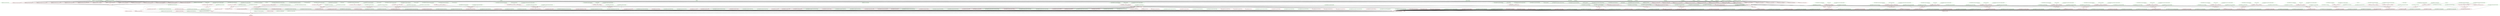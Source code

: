 digraph G {
n437[label="../apps/json_parse.c", color="green"];
n18[label="../arraylist.c", color="green"];
n20[label="../debug.c", color="green"];
n22[label="../json_c_version.c", color="green"];
n24[label="../json_object.c", color="green"];
n26[label="../json_object_iterator.c", color="green"];
n44[label="../json_patch.c", color="green"];
n42[label="../json_pointer.c", color="green"];
n28[label="../json_tokener.c", color="green"];
n30[label="../json_util.c", color="green"];
n32[label="../json_visit.c", color="green"];
n34[label="../linkhash.c", color="green"];
n36[label="../printbuf.c", color="green"];
n38[label="../random_seed.c", color="green"];
n40[label="../strerror_override.c", color="green"];
n86[label="../tests/parse_flags.c", color="green"];
n84[label="../tests/test1.c", color="green"];
n99[label="../tests/test2.c", color="green"];
n137[label="../tests/test4.c", color="green"];
n150[label="../tests/testReplaceExisting.c", color="green"];
n163[label="../tests/test_cast.c", color="green"];
n176[label="../tests/test_charcase.c", color="green"];
n189[label="../tests/test_compare.c", color="green"];
n202[label="../tests/test_deep_copy.c", color="green"];
n215[label="../tests/test_double_serializer.c", color="green"];
n228[label="../tests/test_float.c", color="green"];
n241[label="../tests/test_int_add.c", color="green"];
n254[label="../tests/test_int_get.c", color="green"];
n423[label="../tests/test_json_patch.c", color="green"];
n410[label="../tests/test_json_pointer.c", color="green"];
n267[label="../tests/test_locale.c", color="green"];
n280[label="../tests/test_null.c", color="green"];
n397[label="../tests/test_object_iterator.c", color="green"];
n293[label="../tests/test_parse.c", color="green"];
n306[label="../tests/test_parse_int64.c", color="green"];
n319[label="../tests/test_printbuf.c", color="green"];
n332[label="../tests/test_set_serializer.c", color="green"];
n345[label="../tests/test_set_value.c", color="green"];
n358[label="../tests/test_strerror.c", color="green"];
n371[label="../tests/test_util_file.c", color="green"];
n384[label="../tests/test_visit.c", color="green"];
n45[label="CMakeFiles/json-c-static.dir/all", color="red"];
n54[label="CMakeFiles/json-c-static.dir/arraylist.c.o", color="red"];
n51[label="CMakeFiles/json-c-static.dir/build", color="red"];
n46[label="CMakeFiles/json-c-static.dir/build.make", color="green"];
n48[label="CMakeFiles/json-c-static.dir/compiler_depend.make", color="green"];
n55[label="CMakeFiles/json-c-static.dir/compiler_depend.ts", color="green"];
n57[label="CMakeFiles/json-c-static.dir/debug.c.o", color="red"];
n50[label="CMakeFiles/json-c-static.dir/depend", color="red"];
n47[label="CMakeFiles/json-c-static.dir/depend.make", color="green"];
n56[label="CMakeFiles/json-c-static.dir/flags.make", color="green"];
n58[label="CMakeFiles/json-c-static.dir/json_c_version.c.o", color="red"];
n59[label="CMakeFiles/json-c-static.dir/json_object.c.o", color="red"];
n60[label="CMakeFiles/json-c-static.dir/json_object_iterator.c.o", color="red"];
n69[label="CMakeFiles/json-c-static.dir/json_patch.c.o", color="red"];
n68[label="CMakeFiles/json-c-static.dir/json_pointer.c.o", color="red"];
n61[label="CMakeFiles/json-c-static.dir/json_tokener.c.o", color="red"];
n62[label="CMakeFiles/json-c-static.dir/json_util.c.o", color="red"];
n63[label="CMakeFiles/json-c-static.dir/json_visit.c.o", color="red"];
n53[label="CMakeFiles/json-c-static.dir/link.txt", color="green"];
n64[label="CMakeFiles/json-c-static.dir/linkhash.c.o", color="red"];
n65[label="CMakeFiles/json-c-static.dir/printbuf.c.o", color="red"];
n49[label="CMakeFiles/json-c-static.dir/progress.make", color="green"];
n66[label="CMakeFiles/json-c-static.dir/random_seed.c.o", color="red"];
n67[label="CMakeFiles/json-c-static.dir/strerror_override.c.o", color="red"];
n5[label="CMakeFiles/json-c.dir/all", color="red"];
n15[label="CMakeFiles/json-c.dir/arraylist.c.o", color="red"];
n11[label="CMakeFiles/json-c.dir/build", color="red"];
n6[label="CMakeFiles/json-c.dir/build.make", color="green"];
n8[label="CMakeFiles/json-c.dir/compiler_depend.make", color="green"];
n16[label="CMakeFiles/json-c.dir/compiler_depend.ts", color="green"];
n19[label="CMakeFiles/json-c.dir/debug.c.o", color="red"];
n10[label="CMakeFiles/json-c.dir/depend", color="red"];
n7[label="CMakeFiles/json-c.dir/depend.make", color="green"];
n17[label="CMakeFiles/json-c.dir/flags.make", color="green"];
n21[label="CMakeFiles/json-c.dir/json_c_version.c.o", color="red"];
n23[label="CMakeFiles/json-c.dir/json_object.c.o", color="red"];
n25[label="CMakeFiles/json-c.dir/json_object_iterator.c.o", color="red"];
n43[label="CMakeFiles/json-c.dir/json_patch.c.o", color="red"];
n41[label="CMakeFiles/json-c.dir/json_pointer.c.o", color="red"];
n27[label="CMakeFiles/json-c.dir/json_tokener.c.o", color="red"];
n29[label="CMakeFiles/json-c.dir/json_util.c.o", color="red"];
n31[label="CMakeFiles/json-c.dir/json_visit.c.o", color="red"];
n14[label="CMakeFiles/json-c.dir/link.txt", color="green"];
n33[label="CMakeFiles/json-c.dir/linkhash.c.o", color="red"];
n35[label="CMakeFiles/json-c.dir/printbuf.c.o", color="red"];
n9[label="CMakeFiles/json-c.dir/progress.make", color="green"];
n37[label="CMakeFiles/json-c.dir/random_seed.c.o", color="red"];
n39[label="CMakeFiles/json-c.dir/strerror_override.c.o", color="red"];
n3[label="all", color="red"];
n425[label="apps/CMakeFiles/json_parse.dir/all", color="red"];
n431[label="apps/CMakeFiles/json_parse.dir/build", color="red"];
n426[label="apps/CMakeFiles/json_parse.dir/build.make", color="green"];
n428[label="apps/CMakeFiles/json_parse.dir/compiler_depend.make", color="green"];
n435[label="apps/CMakeFiles/json_parse.dir/compiler_depend.ts", color="green"];
n430[label="apps/CMakeFiles/json_parse.dir/depend", color="red"];
n427[label="apps/CMakeFiles/json_parse.dir/depend.make", color="green"];
n436[label="apps/CMakeFiles/json_parse.dir/flags.make", color="green"];
n434[label="apps/CMakeFiles/json_parse.dir/json_parse.c.o", color="red"];
n433[label="apps/CMakeFiles/json_parse.dir/link.txt", color="green"];
n429[label="apps/CMakeFiles/json_parse.dir/progress.make", color="green"];
n424[label="apps/all", color="red"];
n432[label="apps/json_parse", color="red"];
n4[label="cmake_check_build_system", color="red"];
n2[label="default_target", color="red"];
n70[label="doc/all", color="red"];
n52[label="libjson-c.a", color="red"];
n12[label="libjson-c.so", color="red"];
n13[label="libjson-c.so.5.4.0", color="red"];
n101[label="tests/CMakeFiles/test1.dir/all", color="red"];
n107[label="tests/CMakeFiles/test1.dir/build", color="red"];
n102[label="tests/CMakeFiles/test1.dir/build.make", color="green"];
n104[label="tests/CMakeFiles/test1.dir/compiler_depend.make", color="green"];
n111[label="tests/CMakeFiles/test1.dir/compiler_depend.ts", color="green"];
n106[label="tests/CMakeFiles/test1.dir/depend", color="red"];
n103[label="tests/CMakeFiles/test1.dir/depend.make", color="green"];
n112[label="tests/CMakeFiles/test1.dir/flags.make", color="green"];
n109[label="tests/CMakeFiles/test1.dir/link.txt", color="green"];
n105[label="tests/CMakeFiles/test1.dir/progress.make", color="green"];
n110[label="tests/CMakeFiles/test1.dir/test1.c.o", color="red"];
n72[label="tests/CMakeFiles/test1Formatted.dir/all", color="red"];
n78[label="tests/CMakeFiles/test1Formatted.dir/build", color="red"];
n73[label="tests/CMakeFiles/test1Formatted.dir/build.make", color="green"];
n75[label="tests/CMakeFiles/test1Formatted.dir/compiler_depend.make", color="green"];
n82[label="tests/CMakeFiles/test1Formatted.dir/compiler_depend.ts", color="green"];
n77[label="tests/CMakeFiles/test1Formatted.dir/depend", color="red"];
n74[label="tests/CMakeFiles/test1Formatted.dir/depend.make", color="green"];
n83[label="tests/CMakeFiles/test1Formatted.dir/flags.make", color="green"];
n80[label="tests/CMakeFiles/test1Formatted.dir/link.txt", color="green"];
n85[label="tests/CMakeFiles/test1Formatted.dir/parse_flags.c.o", color="red"];
n76[label="tests/CMakeFiles/test1Formatted.dir/progress.make", color="green"];
n81[label="tests/CMakeFiles/test1Formatted.dir/test1.c.o", color="red"];
n113[label="tests/CMakeFiles/test2.dir/all", color="red"];
n119[label="tests/CMakeFiles/test2.dir/build", color="red"];
n114[label="tests/CMakeFiles/test2.dir/build.make", color="green"];
n116[label="tests/CMakeFiles/test2.dir/compiler_depend.make", color="green"];
n123[label="tests/CMakeFiles/test2.dir/compiler_depend.ts", color="green"];
n118[label="tests/CMakeFiles/test2.dir/depend", color="red"];
n115[label="tests/CMakeFiles/test2.dir/depend.make", color="green"];
n124[label="tests/CMakeFiles/test2.dir/flags.make", color="green"];
n121[label="tests/CMakeFiles/test2.dir/link.txt", color="green"];
n117[label="tests/CMakeFiles/test2.dir/progress.make", color="green"];
n122[label="tests/CMakeFiles/test2.dir/test2.c.o", color="red"];
n87[label="tests/CMakeFiles/test2Formatted.dir/all", color="red"];
n93[label="tests/CMakeFiles/test2Formatted.dir/build", color="red"];
n88[label="tests/CMakeFiles/test2Formatted.dir/build.make", color="green"];
n90[label="tests/CMakeFiles/test2Formatted.dir/compiler_depend.make", color="green"];
n97[label="tests/CMakeFiles/test2Formatted.dir/compiler_depend.ts", color="green"];
n92[label="tests/CMakeFiles/test2Formatted.dir/depend", color="red"];
n89[label="tests/CMakeFiles/test2Formatted.dir/depend.make", color="green"];
n98[label="tests/CMakeFiles/test2Formatted.dir/flags.make", color="green"];
n95[label="tests/CMakeFiles/test2Formatted.dir/link.txt", color="green"];
n100[label="tests/CMakeFiles/test2Formatted.dir/parse_flags.c.o", color="red"];
n91[label="tests/CMakeFiles/test2Formatted.dir/progress.make", color="green"];
n96[label="tests/CMakeFiles/test2Formatted.dir/test2.c.o", color="red"];
n125[label="tests/CMakeFiles/test4.dir/all", color="red"];
n131[label="tests/CMakeFiles/test4.dir/build", color="red"];
n126[label="tests/CMakeFiles/test4.dir/build.make", color="green"];
n128[label="tests/CMakeFiles/test4.dir/compiler_depend.make", color="green"];
n135[label="tests/CMakeFiles/test4.dir/compiler_depend.ts", color="green"];
n130[label="tests/CMakeFiles/test4.dir/depend", color="red"];
n127[label="tests/CMakeFiles/test4.dir/depend.make", color="green"];
n136[label="tests/CMakeFiles/test4.dir/flags.make", color="green"];
n133[label="tests/CMakeFiles/test4.dir/link.txt", color="green"];
n129[label="tests/CMakeFiles/test4.dir/progress.make", color="green"];
n134[label="tests/CMakeFiles/test4.dir/test4.c.o", color="red"];
n138[label="tests/CMakeFiles/testReplaceExisting.dir/all", color="red"];
n144[label="tests/CMakeFiles/testReplaceExisting.dir/build", color="red"];
n139[label="tests/CMakeFiles/testReplaceExisting.dir/build.make", color="green"];
n141[label="tests/CMakeFiles/testReplaceExisting.dir/compiler_depend.make", color="green"];
n148[label="tests/CMakeFiles/testReplaceExisting.dir/compiler_depend.ts", color="green"];
n143[label="tests/CMakeFiles/testReplaceExisting.dir/depend", color="red"];
n140[label="tests/CMakeFiles/testReplaceExisting.dir/depend.make", color="green"];
n149[label="tests/CMakeFiles/testReplaceExisting.dir/flags.make", color="green"];
n146[label="tests/CMakeFiles/testReplaceExisting.dir/link.txt", color="green"];
n142[label="tests/CMakeFiles/testReplaceExisting.dir/progress.make", color="green"];
n147[label="tests/CMakeFiles/testReplaceExisting.dir/testReplaceExisting.c.o", color="red"];
n151[label="tests/CMakeFiles/test_cast.dir/all", color="red"];
n157[label="tests/CMakeFiles/test_cast.dir/build", color="red"];
n152[label="tests/CMakeFiles/test_cast.dir/build.make", color="green"];
n154[label="tests/CMakeFiles/test_cast.dir/compiler_depend.make", color="green"];
n161[label="tests/CMakeFiles/test_cast.dir/compiler_depend.ts", color="green"];
n156[label="tests/CMakeFiles/test_cast.dir/depend", color="red"];
n153[label="tests/CMakeFiles/test_cast.dir/depend.make", color="green"];
n162[label="tests/CMakeFiles/test_cast.dir/flags.make", color="green"];
n159[label="tests/CMakeFiles/test_cast.dir/link.txt", color="green"];
n155[label="tests/CMakeFiles/test_cast.dir/progress.make", color="green"];
n160[label="tests/CMakeFiles/test_cast.dir/test_cast.c.o", color="red"];
n164[label="tests/CMakeFiles/test_charcase.dir/all", color="red"];
n170[label="tests/CMakeFiles/test_charcase.dir/build", color="red"];
n165[label="tests/CMakeFiles/test_charcase.dir/build.make", color="green"];
n167[label="tests/CMakeFiles/test_charcase.dir/compiler_depend.make", color="green"];
n174[label="tests/CMakeFiles/test_charcase.dir/compiler_depend.ts", color="green"];
n169[label="tests/CMakeFiles/test_charcase.dir/depend", color="red"];
n166[label="tests/CMakeFiles/test_charcase.dir/depend.make", color="green"];
n175[label="tests/CMakeFiles/test_charcase.dir/flags.make", color="green"];
n172[label="tests/CMakeFiles/test_charcase.dir/link.txt", color="green"];
n168[label="tests/CMakeFiles/test_charcase.dir/progress.make", color="green"];
n173[label="tests/CMakeFiles/test_charcase.dir/test_charcase.c.o", color="red"];
n177[label="tests/CMakeFiles/test_compare.dir/all", color="red"];
n183[label="tests/CMakeFiles/test_compare.dir/build", color="red"];
n178[label="tests/CMakeFiles/test_compare.dir/build.make", color="green"];
n180[label="tests/CMakeFiles/test_compare.dir/compiler_depend.make", color="green"];
n187[label="tests/CMakeFiles/test_compare.dir/compiler_depend.ts", color="green"];
n182[label="tests/CMakeFiles/test_compare.dir/depend", color="red"];
n179[label="tests/CMakeFiles/test_compare.dir/depend.make", color="green"];
n188[label="tests/CMakeFiles/test_compare.dir/flags.make", color="green"];
n185[label="tests/CMakeFiles/test_compare.dir/link.txt", color="green"];
n181[label="tests/CMakeFiles/test_compare.dir/progress.make", color="green"];
n186[label="tests/CMakeFiles/test_compare.dir/test_compare.c.o", color="red"];
n190[label="tests/CMakeFiles/test_deep_copy.dir/all", color="red"];
n196[label="tests/CMakeFiles/test_deep_copy.dir/build", color="red"];
n191[label="tests/CMakeFiles/test_deep_copy.dir/build.make", color="green"];
n193[label="tests/CMakeFiles/test_deep_copy.dir/compiler_depend.make", color="green"];
n200[label="tests/CMakeFiles/test_deep_copy.dir/compiler_depend.ts", color="green"];
n195[label="tests/CMakeFiles/test_deep_copy.dir/depend", color="red"];
n192[label="tests/CMakeFiles/test_deep_copy.dir/depend.make", color="green"];
n201[label="tests/CMakeFiles/test_deep_copy.dir/flags.make", color="green"];
n198[label="tests/CMakeFiles/test_deep_copy.dir/link.txt", color="green"];
n194[label="tests/CMakeFiles/test_deep_copy.dir/progress.make", color="green"];
n199[label="tests/CMakeFiles/test_deep_copy.dir/test_deep_copy.c.o", color="red"];
n203[label="tests/CMakeFiles/test_double_serializer.dir/all", color="red"];
n209[label="tests/CMakeFiles/test_double_serializer.dir/build", color="red"];
n204[label="tests/CMakeFiles/test_double_serializer.dir/build.make", color="green"];
n206[label="tests/CMakeFiles/test_double_serializer.dir/compiler_depend.make", color="green"];
n213[label="tests/CMakeFiles/test_double_serializer.dir/compiler_depend.ts", color="green"];
n208[label="tests/CMakeFiles/test_double_serializer.dir/depend", color="red"];
n205[label="tests/CMakeFiles/test_double_serializer.dir/depend.make", color="green"];
n214[label="tests/CMakeFiles/test_double_serializer.dir/flags.make", color="green"];
n211[label="tests/CMakeFiles/test_double_serializer.dir/link.txt", color="green"];
n207[label="tests/CMakeFiles/test_double_serializer.dir/progress.make", color="green"];
n212[label="tests/CMakeFiles/test_double_serializer.dir/test_double_serializer.c.o", color="red"];
n216[label="tests/CMakeFiles/test_float.dir/all", color="red"];
n222[label="tests/CMakeFiles/test_float.dir/build", color="red"];
n217[label="tests/CMakeFiles/test_float.dir/build.make", color="green"];
n219[label="tests/CMakeFiles/test_float.dir/compiler_depend.make", color="green"];
n226[label="tests/CMakeFiles/test_float.dir/compiler_depend.ts", color="green"];
n221[label="tests/CMakeFiles/test_float.dir/depend", color="red"];
n218[label="tests/CMakeFiles/test_float.dir/depend.make", color="green"];
n227[label="tests/CMakeFiles/test_float.dir/flags.make", color="green"];
n224[label="tests/CMakeFiles/test_float.dir/link.txt", color="green"];
n220[label="tests/CMakeFiles/test_float.dir/progress.make", color="green"];
n225[label="tests/CMakeFiles/test_float.dir/test_float.c.o", color="red"];
n229[label="tests/CMakeFiles/test_int_add.dir/all", color="red"];
n235[label="tests/CMakeFiles/test_int_add.dir/build", color="red"];
n230[label="tests/CMakeFiles/test_int_add.dir/build.make", color="green"];
n232[label="tests/CMakeFiles/test_int_add.dir/compiler_depend.make", color="green"];
n239[label="tests/CMakeFiles/test_int_add.dir/compiler_depend.ts", color="green"];
n234[label="tests/CMakeFiles/test_int_add.dir/depend", color="red"];
n231[label="tests/CMakeFiles/test_int_add.dir/depend.make", color="green"];
n240[label="tests/CMakeFiles/test_int_add.dir/flags.make", color="green"];
n237[label="tests/CMakeFiles/test_int_add.dir/link.txt", color="green"];
n233[label="tests/CMakeFiles/test_int_add.dir/progress.make", color="green"];
n238[label="tests/CMakeFiles/test_int_add.dir/test_int_add.c.o", color="red"];
n242[label="tests/CMakeFiles/test_int_get.dir/all", color="red"];
n248[label="tests/CMakeFiles/test_int_get.dir/build", color="red"];
n243[label="tests/CMakeFiles/test_int_get.dir/build.make", color="green"];
n245[label="tests/CMakeFiles/test_int_get.dir/compiler_depend.make", color="green"];
n252[label="tests/CMakeFiles/test_int_get.dir/compiler_depend.ts", color="green"];
n247[label="tests/CMakeFiles/test_int_get.dir/depend", color="red"];
n244[label="tests/CMakeFiles/test_int_get.dir/depend.make", color="green"];
n253[label="tests/CMakeFiles/test_int_get.dir/flags.make", color="green"];
n250[label="tests/CMakeFiles/test_int_get.dir/link.txt", color="green"];
n246[label="tests/CMakeFiles/test_int_get.dir/progress.make", color="green"];
n251[label="tests/CMakeFiles/test_int_get.dir/test_int_get.c.o", color="red"];
n411[label="tests/CMakeFiles/test_json_patch.dir/all", color="red"];
n417[label="tests/CMakeFiles/test_json_patch.dir/build", color="red"];
n412[label="tests/CMakeFiles/test_json_patch.dir/build.make", color="green"];
n414[label="tests/CMakeFiles/test_json_patch.dir/compiler_depend.make", color="green"];
n421[label="tests/CMakeFiles/test_json_patch.dir/compiler_depend.ts", color="green"];
n416[label="tests/CMakeFiles/test_json_patch.dir/depend", color="red"];
n413[label="tests/CMakeFiles/test_json_patch.dir/depend.make", color="green"];
n422[label="tests/CMakeFiles/test_json_patch.dir/flags.make", color="green"];
n419[label="tests/CMakeFiles/test_json_patch.dir/link.txt", color="green"];
n415[label="tests/CMakeFiles/test_json_patch.dir/progress.make", color="green"];
n420[label="tests/CMakeFiles/test_json_patch.dir/test_json_patch.c.o", color="red"];
n398[label="tests/CMakeFiles/test_json_pointer.dir/all", color="red"];
n404[label="tests/CMakeFiles/test_json_pointer.dir/build", color="red"];
n399[label="tests/CMakeFiles/test_json_pointer.dir/build.make", color="green"];
n401[label="tests/CMakeFiles/test_json_pointer.dir/compiler_depend.make", color="green"];
n408[label="tests/CMakeFiles/test_json_pointer.dir/compiler_depend.ts", color="green"];
n403[label="tests/CMakeFiles/test_json_pointer.dir/depend", color="red"];
n400[label="tests/CMakeFiles/test_json_pointer.dir/depend.make", color="green"];
n409[label="tests/CMakeFiles/test_json_pointer.dir/flags.make", color="green"];
n406[label="tests/CMakeFiles/test_json_pointer.dir/link.txt", color="green"];
n402[label="tests/CMakeFiles/test_json_pointer.dir/progress.make", color="green"];
n407[label="tests/CMakeFiles/test_json_pointer.dir/test_json_pointer.c.o", color="red"];
n255[label="tests/CMakeFiles/test_locale.dir/all", color="red"];
n261[label="tests/CMakeFiles/test_locale.dir/build", color="red"];
n256[label="tests/CMakeFiles/test_locale.dir/build.make", color="green"];
n258[label="tests/CMakeFiles/test_locale.dir/compiler_depend.make", color="green"];
n265[label="tests/CMakeFiles/test_locale.dir/compiler_depend.ts", color="green"];
n260[label="tests/CMakeFiles/test_locale.dir/depend", color="red"];
n257[label="tests/CMakeFiles/test_locale.dir/depend.make", color="green"];
n266[label="tests/CMakeFiles/test_locale.dir/flags.make", color="green"];
n263[label="tests/CMakeFiles/test_locale.dir/link.txt", color="green"];
n259[label="tests/CMakeFiles/test_locale.dir/progress.make", color="green"];
n264[label="tests/CMakeFiles/test_locale.dir/test_locale.c.o", color="red"];
n268[label="tests/CMakeFiles/test_null.dir/all", color="red"];
n274[label="tests/CMakeFiles/test_null.dir/build", color="red"];
n269[label="tests/CMakeFiles/test_null.dir/build.make", color="green"];
n271[label="tests/CMakeFiles/test_null.dir/compiler_depend.make", color="green"];
n278[label="tests/CMakeFiles/test_null.dir/compiler_depend.ts", color="green"];
n273[label="tests/CMakeFiles/test_null.dir/depend", color="red"];
n270[label="tests/CMakeFiles/test_null.dir/depend.make", color="green"];
n279[label="tests/CMakeFiles/test_null.dir/flags.make", color="green"];
n276[label="tests/CMakeFiles/test_null.dir/link.txt", color="green"];
n272[label="tests/CMakeFiles/test_null.dir/progress.make", color="green"];
n277[label="tests/CMakeFiles/test_null.dir/test_null.c.o", color="red"];
n385[label="tests/CMakeFiles/test_object_iterator.dir/all", color="red"];
n391[label="tests/CMakeFiles/test_object_iterator.dir/build", color="red"];
n386[label="tests/CMakeFiles/test_object_iterator.dir/build.make", color="green"];
n388[label="tests/CMakeFiles/test_object_iterator.dir/compiler_depend.make", color="green"];
n395[label="tests/CMakeFiles/test_object_iterator.dir/compiler_depend.ts", color="green"];
n390[label="tests/CMakeFiles/test_object_iterator.dir/depend", color="red"];
n387[label="tests/CMakeFiles/test_object_iterator.dir/depend.make", color="green"];
n396[label="tests/CMakeFiles/test_object_iterator.dir/flags.make", color="green"];
n393[label="tests/CMakeFiles/test_object_iterator.dir/link.txt", color="green"];
n389[label="tests/CMakeFiles/test_object_iterator.dir/progress.make", color="green"];
n394[label="tests/CMakeFiles/test_object_iterator.dir/test_object_iterator.c.o", color="red"];
n281[label="tests/CMakeFiles/test_parse.dir/all", color="red"];
n287[label="tests/CMakeFiles/test_parse.dir/build", color="red"];
n282[label="tests/CMakeFiles/test_parse.dir/build.make", color="green"];
n284[label="tests/CMakeFiles/test_parse.dir/compiler_depend.make", color="green"];
n291[label="tests/CMakeFiles/test_parse.dir/compiler_depend.ts", color="green"];
n286[label="tests/CMakeFiles/test_parse.dir/depend", color="red"];
n283[label="tests/CMakeFiles/test_parse.dir/depend.make", color="green"];
n292[label="tests/CMakeFiles/test_parse.dir/flags.make", color="green"];
n289[label="tests/CMakeFiles/test_parse.dir/link.txt", color="green"];
n285[label="tests/CMakeFiles/test_parse.dir/progress.make", color="green"];
n290[label="tests/CMakeFiles/test_parse.dir/test_parse.c.o", color="red"];
n294[label="tests/CMakeFiles/test_parse_int64.dir/all", color="red"];
n300[label="tests/CMakeFiles/test_parse_int64.dir/build", color="red"];
n295[label="tests/CMakeFiles/test_parse_int64.dir/build.make", color="green"];
n297[label="tests/CMakeFiles/test_parse_int64.dir/compiler_depend.make", color="green"];
n304[label="tests/CMakeFiles/test_parse_int64.dir/compiler_depend.ts", color="green"];
n299[label="tests/CMakeFiles/test_parse_int64.dir/depend", color="red"];
n296[label="tests/CMakeFiles/test_parse_int64.dir/depend.make", color="green"];
n305[label="tests/CMakeFiles/test_parse_int64.dir/flags.make", color="green"];
n302[label="tests/CMakeFiles/test_parse_int64.dir/link.txt", color="green"];
n298[label="tests/CMakeFiles/test_parse_int64.dir/progress.make", color="green"];
n303[label="tests/CMakeFiles/test_parse_int64.dir/test_parse_int64.c.o", color="red"];
n307[label="tests/CMakeFiles/test_printbuf.dir/all", color="red"];
n313[label="tests/CMakeFiles/test_printbuf.dir/build", color="red"];
n308[label="tests/CMakeFiles/test_printbuf.dir/build.make", color="green"];
n310[label="tests/CMakeFiles/test_printbuf.dir/compiler_depend.make", color="green"];
n317[label="tests/CMakeFiles/test_printbuf.dir/compiler_depend.ts", color="green"];
n312[label="tests/CMakeFiles/test_printbuf.dir/depend", color="red"];
n309[label="tests/CMakeFiles/test_printbuf.dir/depend.make", color="green"];
n318[label="tests/CMakeFiles/test_printbuf.dir/flags.make", color="green"];
n315[label="tests/CMakeFiles/test_printbuf.dir/link.txt", color="green"];
n311[label="tests/CMakeFiles/test_printbuf.dir/progress.make", color="green"];
n316[label="tests/CMakeFiles/test_printbuf.dir/test_printbuf.c.o", color="red"];
n320[label="tests/CMakeFiles/test_set_serializer.dir/all", color="red"];
n326[label="tests/CMakeFiles/test_set_serializer.dir/build", color="red"];
n321[label="tests/CMakeFiles/test_set_serializer.dir/build.make", color="green"];
n323[label="tests/CMakeFiles/test_set_serializer.dir/compiler_depend.make", color="green"];
n330[label="tests/CMakeFiles/test_set_serializer.dir/compiler_depend.ts", color="green"];
n325[label="tests/CMakeFiles/test_set_serializer.dir/depend", color="red"];
n322[label="tests/CMakeFiles/test_set_serializer.dir/depend.make", color="green"];
n331[label="tests/CMakeFiles/test_set_serializer.dir/flags.make", color="green"];
n328[label="tests/CMakeFiles/test_set_serializer.dir/link.txt", color="green"];
n324[label="tests/CMakeFiles/test_set_serializer.dir/progress.make", color="green"];
n329[label="tests/CMakeFiles/test_set_serializer.dir/test_set_serializer.c.o", color="red"];
n333[label="tests/CMakeFiles/test_set_value.dir/all", color="red"];
n339[label="tests/CMakeFiles/test_set_value.dir/build", color="red"];
n334[label="tests/CMakeFiles/test_set_value.dir/build.make", color="green"];
n336[label="tests/CMakeFiles/test_set_value.dir/compiler_depend.make", color="green"];
n343[label="tests/CMakeFiles/test_set_value.dir/compiler_depend.ts", color="green"];
n338[label="tests/CMakeFiles/test_set_value.dir/depend", color="red"];
n335[label="tests/CMakeFiles/test_set_value.dir/depend.make", color="green"];
n344[label="tests/CMakeFiles/test_set_value.dir/flags.make", color="green"];
n341[label="tests/CMakeFiles/test_set_value.dir/link.txt", color="green"];
n337[label="tests/CMakeFiles/test_set_value.dir/progress.make", color="green"];
n342[label="tests/CMakeFiles/test_set_value.dir/test_set_value.c.o", color="red"];
n346[label="tests/CMakeFiles/test_strerror.dir/all", color="red"];
n352[label="tests/CMakeFiles/test_strerror.dir/build", color="red"];
n347[label="tests/CMakeFiles/test_strerror.dir/build.make", color="green"];
n349[label="tests/CMakeFiles/test_strerror.dir/compiler_depend.make", color="green"];
n356[label="tests/CMakeFiles/test_strerror.dir/compiler_depend.ts", color="green"];
n351[label="tests/CMakeFiles/test_strerror.dir/depend", color="red"];
n348[label="tests/CMakeFiles/test_strerror.dir/depend.make", color="green"];
n357[label="tests/CMakeFiles/test_strerror.dir/flags.make", color="green"];
n354[label="tests/CMakeFiles/test_strerror.dir/link.txt", color="green"];
n350[label="tests/CMakeFiles/test_strerror.dir/progress.make", color="green"];
n355[label="tests/CMakeFiles/test_strerror.dir/test_strerror.c.o", color="red"];
n359[label="tests/CMakeFiles/test_util_file.dir/all", color="red"];
n365[label="tests/CMakeFiles/test_util_file.dir/build", color="red"];
n360[label="tests/CMakeFiles/test_util_file.dir/build.make", color="green"];
n362[label="tests/CMakeFiles/test_util_file.dir/compiler_depend.make", color="green"];
n369[label="tests/CMakeFiles/test_util_file.dir/compiler_depend.ts", color="green"];
n364[label="tests/CMakeFiles/test_util_file.dir/depend", color="red"];
n361[label="tests/CMakeFiles/test_util_file.dir/depend.make", color="green"];
n370[label="tests/CMakeFiles/test_util_file.dir/flags.make", color="green"];
n367[label="tests/CMakeFiles/test_util_file.dir/link.txt", color="green"];
n363[label="tests/CMakeFiles/test_util_file.dir/progress.make", color="green"];
n368[label="tests/CMakeFiles/test_util_file.dir/test_util_file.c.o", color="red"];
n372[label="tests/CMakeFiles/test_visit.dir/all", color="red"];
n378[label="tests/CMakeFiles/test_visit.dir/build", color="red"];
n373[label="tests/CMakeFiles/test_visit.dir/build.make", color="green"];
n375[label="tests/CMakeFiles/test_visit.dir/compiler_depend.make", color="green"];
n382[label="tests/CMakeFiles/test_visit.dir/compiler_depend.ts", color="green"];
n377[label="tests/CMakeFiles/test_visit.dir/depend", color="red"];
n374[label="tests/CMakeFiles/test_visit.dir/depend.make", color="green"];
n383[label="tests/CMakeFiles/test_visit.dir/flags.make", color="green"];
n380[label="tests/CMakeFiles/test_visit.dir/link.txt", color="green"];
n376[label="tests/CMakeFiles/test_visit.dir/progress.make", color="green"];
n381[label="tests/CMakeFiles/test_visit.dir/test_visit.c.o", color="red"];
n71[label="tests/all", color="red"];
n108[label="tests/test1", color="red"];
n79[label="tests/test1Formatted", color="red"];
n120[label="tests/test2", color="red"];
n94[label="tests/test2Formatted", color="red"];
n132[label="tests/test4", color="red"];
n145[label="tests/testReplaceExisting", color="red"];
n158[label="tests/test_cast", color="red"];
n171[label="tests/test_charcase", color="red"];
n184[label="tests/test_compare", color="red"];
n197[label="tests/test_deep_copy", color="red"];
n210[label="tests/test_double_serializer", color="red"];
n223[label="tests/test_float", color="red"];
n236[label="tests/test_int_add", color="red"];
n249[label="tests/test_int_get", color="red"];
n418[label="tests/test_json_patch", color="red"];
n405[label="tests/test_json_pointer", color="red"];
n262[label="tests/test_locale", color="red"];
n275[label="tests/test_null", color="red"];
n392[label="tests/test_object_iterator", color="red"];
n288[label="tests/test_parse", color="red"];
n301[label="tests/test_parse_int64", color="red"];
n314[label="tests/test_printbuf", color="red"];
n327[label="tests/test_set_serializer", color="red"];
n340[label="tests/test_set_value", color="red"];
n353[label="tests/test_strerror", color="red"];
n366[label="tests/test_util_file", color="red"];
n379[label="tests/test_visit", color="red"];
n18 -> n54 ; 
n55 -> n54 ; 
n56 -> n54 ; 
n52 -> n51 ; 
n20 -> n57 ; 
n55 -> n57 ; 
n56 -> n57 ; 
n22 -> n58 ; 
n55 -> n58 ; 
n56 -> n58 ; 
n24 -> n59 ; 
n55 -> n59 ; 
n56 -> n59 ; 
n26 -> n60 ; 
n55 -> n60 ; 
n56 -> n60 ; 
n44 -> n69 ; 
n55 -> n69 ; 
n56 -> n69 ; 
n42 -> n68 ; 
n55 -> n68 ; 
n56 -> n68 ; 
n28 -> n61 ; 
n55 -> n61 ; 
n56 -> n61 ; 
n30 -> n62 ; 
n55 -> n62 ; 
n56 -> n62 ; 
n32 -> n63 ; 
n55 -> n63 ; 
n56 -> n63 ; 
n34 -> n64 ; 
n55 -> n64 ; 
n56 -> n64 ; 
n36 -> n65 ; 
n55 -> n65 ; 
n56 -> n65 ; 
n38 -> n66 ; 
n55 -> n66 ; 
n56 -> n66 ; 
n40 -> n67 ; 
n55 -> n67 ; 
n56 -> n67 ; 
n18 -> n15 ; 
n16 -> n15 ; 
n17 -> n15 ; 
n12 -> n11 ; 
n20 -> n19 ; 
n16 -> n19 ; 
n17 -> n19 ; 
n22 -> n21 ; 
n16 -> n21 ; 
n17 -> n21 ; 
n24 -> n23 ; 
n16 -> n23 ; 
n17 -> n23 ; 
n26 -> n25 ; 
n16 -> n25 ; 
n17 -> n25 ; 
n44 -> n43 ; 
n16 -> n43 ; 
n17 -> n43 ; 
n42 -> n41 ; 
n16 -> n41 ; 
n17 -> n41 ; 
n28 -> n27 ; 
n16 -> n27 ; 
n17 -> n27 ; 
n30 -> n29 ; 
n16 -> n29 ; 
n17 -> n29 ; 
n32 -> n31 ; 
n16 -> n31 ; 
n17 -> n31 ; 
n34 -> n33 ; 
n16 -> n33 ; 
n17 -> n33 ; 
n36 -> n35 ; 
n16 -> n35 ; 
n17 -> n35 ; 
n38 -> n37 ; 
n16 -> n37 ; 
n17 -> n37 ; 
n40 -> n39 ; 
n16 -> n39 ; 
n17 -> n39 ; 
n45 -> n3 ; 
n51 -> n3 ; 
n46 -> n3 ; 
n48 -> n3 ; 
n50 -> n3 ; 
n47 -> n3 ; 
n49 -> n3 ; 
n5 -> n3 ; 
n11 -> n3 ; 
n6 -> n3 ; 
n8 -> n3 ; 
n10 -> n3 ; 
n7 -> n3 ; 
n9 -> n3 ; 
n424 -> n3 ; 
n4 -> n3 ; 
n70 -> n3 ; 
n71 -> n3 ; 
n5 -> n425 ; 
n432 -> n431 ; 
n437 -> n434 ; 
n435 -> n434 ; 
n436 -> n434 ; 
n425 -> n424 ; 
n431 -> n424 ; 
n426 -> n424 ; 
n428 -> n424 ; 
n430 -> n424 ; 
n427 -> n424 ; 
n429 -> n424 ; 
n426 -> n432 ; 
n434 -> n432 ; 
n433 -> n432 ; 
n13 -> n432 ; 
n3 -> n2 ; 
n54 -> n52 ; 
n46 -> n52 ; 
n57 -> n52 ; 
n58 -> n52 ; 
n59 -> n52 ; 
n60 -> n52 ; 
n69 -> n52 ; 
n68 -> n52 ; 
n61 -> n52 ; 
n62 -> n52 ; 
n63 -> n52 ; 
n53 -> n52 ; 
n64 -> n52 ; 
n65 -> n52 ; 
n66 -> n52 ; 
n67 -> n52 ; 
n13 -> n12 ; 
n15 -> n13 ; 
n6 -> n13 ; 
n19 -> n13 ; 
n21 -> n13 ; 
n23 -> n13 ; 
n25 -> n13 ; 
n43 -> n13 ; 
n41 -> n13 ; 
n27 -> n13 ; 
n29 -> n13 ; 
n31 -> n13 ; 
n14 -> n13 ; 
n33 -> n13 ; 
n35 -> n13 ; 
n37 -> n13 ; 
n39 -> n13 ; 
n5 -> n101 ; 
n108 -> n107 ; 
n84 -> n110 ; 
n111 -> n110 ; 
n112 -> n110 ; 
n5 -> n72 ; 
n79 -> n78 ; 
n86 -> n85 ; 
n82 -> n85 ; 
n83 -> n85 ; 
n84 -> n81 ; 
n82 -> n81 ; 
n83 -> n81 ; 
n5 -> n113 ; 
n120 -> n119 ; 
n99 -> n122 ; 
n123 -> n122 ; 
n124 -> n122 ; 
n5 -> n87 ; 
n94 -> n93 ; 
n86 -> n100 ; 
n97 -> n100 ; 
n98 -> n100 ; 
n99 -> n96 ; 
n97 -> n96 ; 
n98 -> n96 ; 
n5 -> n125 ; 
n132 -> n131 ; 
n137 -> n134 ; 
n135 -> n134 ; 
n136 -> n134 ; 
n5 -> n138 ; 
n145 -> n144 ; 
n150 -> n147 ; 
n148 -> n147 ; 
n149 -> n147 ; 
n5 -> n151 ; 
n158 -> n157 ; 
n163 -> n160 ; 
n161 -> n160 ; 
n162 -> n160 ; 
n5 -> n164 ; 
n171 -> n170 ; 
n176 -> n173 ; 
n174 -> n173 ; 
n175 -> n173 ; 
n5 -> n177 ; 
n184 -> n183 ; 
n189 -> n186 ; 
n187 -> n186 ; 
n188 -> n186 ; 
n5 -> n190 ; 
n197 -> n196 ; 
n202 -> n199 ; 
n200 -> n199 ; 
n201 -> n199 ; 
n5 -> n203 ; 
n210 -> n209 ; 
n215 -> n212 ; 
n213 -> n212 ; 
n214 -> n212 ; 
n5 -> n216 ; 
n223 -> n222 ; 
n228 -> n225 ; 
n226 -> n225 ; 
n227 -> n225 ; 
n5 -> n229 ; 
n236 -> n235 ; 
n241 -> n238 ; 
n239 -> n238 ; 
n240 -> n238 ; 
n5 -> n242 ; 
n249 -> n248 ; 
n254 -> n251 ; 
n252 -> n251 ; 
n253 -> n251 ; 
n5 -> n411 ; 
n418 -> n417 ; 
n423 -> n420 ; 
n421 -> n420 ; 
n422 -> n420 ; 
n5 -> n398 ; 
n405 -> n404 ; 
n410 -> n407 ; 
n408 -> n407 ; 
n409 -> n407 ; 
n5 -> n255 ; 
n262 -> n261 ; 
n267 -> n264 ; 
n265 -> n264 ; 
n266 -> n264 ; 
n5 -> n268 ; 
n275 -> n274 ; 
n280 -> n277 ; 
n278 -> n277 ; 
n279 -> n277 ; 
n5 -> n385 ; 
n392 -> n391 ; 
n397 -> n394 ; 
n395 -> n394 ; 
n396 -> n394 ; 
n5 -> n281 ; 
n288 -> n287 ; 
n293 -> n290 ; 
n291 -> n290 ; 
n292 -> n290 ; 
n5 -> n294 ; 
n301 -> n300 ; 
n306 -> n303 ; 
n304 -> n303 ; 
n305 -> n303 ; 
n5 -> n307 ; 
n314 -> n313 ; 
n319 -> n316 ; 
n317 -> n316 ; 
n318 -> n316 ; 
n5 -> n320 ; 
n327 -> n326 ; 
n332 -> n329 ; 
n330 -> n329 ; 
n331 -> n329 ; 
n5 -> n333 ; 
n340 -> n339 ; 
n345 -> n342 ; 
n343 -> n342 ; 
n344 -> n342 ; 
n5 -> n346 ; 
n353 -> n352 ; 
n358 -> n355 ; 
n356 -> n355 ; 
n357 -> n355 ; 
n5 -> n359 ; 
n366 -> n365 ; 
n371 -> n368 ; 
n369 -> n368 ; 
n370 -> n368 ; 
n5 -> n372 ; 
n379 -> n378 ; 
n384 -> n381 ; 
n382 -> n381 ; 
n383 -> n381 ; 
n101 -> n71 ; 
n107 -> n71 ; 
n102 -> n71 ; 
n104 -> n71 ; 
n106 -> n71 ; 
n103 -> n71 ; 
n105 -> n71 ; 
n72 -> n71 ; 
n78 -> n71 ; 
n73 -> n71 ; 
n75 -> n71 ; 
n77 -> n71 ; 
n74 -> n71 ; 
n76 -> n71 ; 
n113 -> n71 ; 
n119 -> n71 ; 
n114 -> n71 ; 
n116 -> n71 ; 
n118 -> n71 ; 
n115 -> n71 ; 
n117 -> n71 ; 
n87 -> n71 ; 
n93 -> n71 ; 
n88 -> n71 ; 
n90 -> n71 ; 
n92 -> n71 ; 
n89 -> n71 ; 
n91 -> n71 ; 
n125 -> n71 ; 
n131 -> n71 ; 
n126 -> n71 ; 
n128 -> n71 ; 
n130 -> n71 ; 
n127 -> n71 ; 
n129 -> n71 ; 
n138 -> n71 ; 
n144 -> n71 ; 
n139 -> n71 ; 
n141 -> n71 ; 
n143 -> n71 ; 
n140 -> n71 ; 
n142 -> n71 ; 
n151 -> n71 ; 
n157 -> n71 ; 
n152 -> n71 ; 
n154 -> n71 ; 
n156 -> n71 ; 
n153 -> n71 ; 
n155 -> n71 ; 
n164 -> n71 ; 
n170 -> n71 ; 
n165 -> n71 ; 
n167 -> n71 ; 
n169 -> n71 ; 
n166 -> n71 ; 
n168 -> n71 ; 
n177 -> n71 ; 
n183 -> n71 ; 
n178 -> n71 ; 
n180 -> n71 ; 
n182 -> n71 ; 
n179 -> n71 ; 
n181 -> n71 ; 
n190 -> n71 ; 
n196 -> n71 ; 
n191 -> n71 ; 
n193 -> n71 ; 
n195 -> n71 ; 
n192 -> n71 ; 
n194 -> n71 ; 
n203 -> n71 ; 
n209 -> n71 ; 
n204 -> n71 ; 
n206 -> n71 ; 
n208 -> n71 ; 
n205 -> n71 ; 
n207 -> n71 ; 
n216 -> n71 ; 
n222 -> n71 ; 
n217 -> n71 ; 
n219 -> n71 ; 
n221 -> n71 ; 
n218 -> n71 ; 
n220 -> n71 ; 
n229 -> n71 ; 
n235 -> n71 ; 
n230 -> n71 ; 
n232 -> n71 ; 
n234 -> n71 ; 
n231 -> n71 ; 
n233 -> n71 ; 
n242 -> n71 ; 
n248 -> n71 ; 
n243 -> n71 ; 
n245 -> n71 ; 
n247 -> n71 ; 
n244 -> n71 ; 
n246 -> n71 ; 
n411 -> n71 ; 
n417 -> n71 ; 
n412 -> n71 ; 
n414 -> n71 ; 
n416 -> n71 ; 
n413 -> n71 ; 
n415 -> n71 ; 
n398 -> n71 ; 
n404 -> n71 ; 
n399 -> n71 ; 
n401 -> n71 ; 
n403 -> n71 ; 
n400 -> n71 ; 
n402 -> n71 ; 
n255 -> n71 ; 
n261 -> n71 ; 
n256 -> n71 ; 
n258 -> n71 ; 
n260 -> n71 ; 
n257 -> n71 ; 
n259 -> n71 ; 
n268 -> n71 ; 
n274 -> n71 ; 
n269 -> n71 ; 
n271 -> n71 ; 
n273 -> n71 ; 
n270 -> n71 ; 
n272 -> n71 ; 
n385 -> n71 ; 
n391 -> n71 ; 
n386 -> n71 ; 
n388 -> n71 ; 
n390 -> n71 ; 
n387 -> n71 ; 
n389 -> n71 ; 
n281 -> n71 ; 
n287 -> n71 ; 
n282 -> n71 ; 
n284 -> n71 ; 
n286 -> n71 ; 
n283 -> n71 ; 
n285 -> n71 ; 
n294 -> n71 ; 
n300 -> n71 ; 
n295 -> n71 ; 
n297 -> n71 ; 
n299 -> n71 ; 
n296 -> n71 ; 
n298 -> n71 ; 
n307 -> n71 ; 
n313 -> n71 ; 
n308 -> n71 ; 
n310 -> n71 ; 
n312 -> n71 ; 
n309 -> n71 ; 
n311 -> n71 ; 
n320 -> n71 ; 
n326 -> n71 ; 
n321 -> n71 ; 
n323 -> n71 ; 
n325 -> n71 ; 
n322 -> n71 ; 
n324 -> n71 ; 
n333 -> n71 ; 
n339 -> n71 ; 
n334 -> n71 ; 
n336 -> n71 ; 
n338 -> n71 ; 
n335 -> n71 ; 
n337 -> n71 ; 
n346 -> n71 ; 
n352 -> n71 ; 
n347 -> n71 ; 
n349 -> n71 ; 
n351 -> n71 ; 
n348 -> n71 ; 
n350 -> n71 ; 
n359 -> n71 ; 
n365 -> n71 ; 
n360 -> n71 ; 
n362 -> n71 ; 
n364 -> n71 ; 
n361 -> n71 ; 
n363 -> n71 ; 
n372 -> n71 ; 
n378 -> n71 ; 
n373 -> n71 ; 
n375 -> n71 ; 
n377 -> n71 ; 
n374 -> n71 ; 
n376 -> n71 ; 
n13 -> n108 ; 
n102 -> n108 ; 
n109 -> n108 ; 
n110 -> n108 ; 
n13 -> n79 ; 
n73 -> n79 ; 
n80 -> n79 ; 
n85 -> n79 ; 
n81 -> n79 ; 
n13 -> n120 ; 
n114 -> n120 ; 
n121 -> n120 ; 
n122 -> n120 ; 
n13 -> n94 ; 
n88 -> n94 ; 
n95 -> n94 ; 
n100 -> n94 ; 
n96 -> n94 ; 
n13 -> n132 ; 
n126 -> n132 ; 
n133 -> n132 ; 
n134 -> n132 ; 
n13 -> n145 ; 
n139 -> n145 ; 
n146 -> n145 ; 
n147 -> n145 ; 
n13 -> n158 ; 
n152 -> n158 ; 
n159 -> n158 ; 
n160 -> n158 ; 
n13 -> n171 ; 
n165 -> n171 ; 
n172 -> n171 ; 
n173 -> n171 ; 
n13 -> n184 ; 
n178 -> n184 ; 
n185 -> n184 ; 
n186 -> n184 ; 
n13 -> n197 ; 
n191 -> n197 ; 
n198 -> n197 ; 
n199 -> n197 ; 
n13 -> n210 ; 
n204 -> n210 ; 
n211 -> n210 ; 
n212 -> n210 ; 
n13 -> n223 ; 
n217 -> n223 ; 
n224 -> n223 ; 
n225 -> n223 ; 
n13 -> n236 ; 
n230 -> n236 ; 
n237 -> n236 ; 
n238 -> n236 ; 
n13 -> n249 ; 
n243 -> n249 ; 
n250 -> n249 ; 
n251 -> n249 ; 
n13 -> n418 ; 
n412 -> n418 ; 
n419 -> n418 ; 
n420 -> n418 ; 
n13 -> n405 ; 
n399 -> n405 ; 
n406 -> n405 ; 
n407 -> n405 ; 
n13 -> n262 ; 
n256 -> n262 ; 
n263 -> n262 ; 
n264 -> n262 ; 
n13 -> n275 ; 
n269 -> n275 ; 
n276 -> n275 ; 
n277 -> n275 ; 
n13 -> n392 ; 
n386 -> n392 ; 
n393 -> n392 ; 
n394 -> n392 ; 
n13 -> n288 ; 
n282 -> n288 ; 
n289 -> n288 ; 
n290 -> n288 ; 
n13 -> n301 ; 
n295 -> n301 ; 
n302 -> n301 ; 
n303 -> n301 ; 
n13 -> n314 ; 
n308 -> n314 ; 
n315 -> n314 ; 
n316 -> n314 ; 
n13 -> n327 ; 
n321 -> n327 ; 
n328 -> n327 ; 
n329 -> n327 ; 
n13 -> n340 ; 
n334 -> n340 ; 
n341 -> n340 ; 
n342 -> n340 ; 
n13 -> n353 ; 
n347 -> n353 ; 
n354 -> n353 ; 
n355 -> n353 ; 
n13 -> n366 ; 
n360 -> n366 ; 
n367 -> n366 ; 
n368 -> n366 ; 
n13 -> n379 ; 
n373 -> n379 ; 
n380 -> n379 ; 
n381 -> n379 ; 
}
